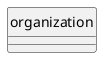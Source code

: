 @startuml uml
skinparam monochrome true
skinparam linetype ortho
hide circle

entity organization {
}

@enduml
